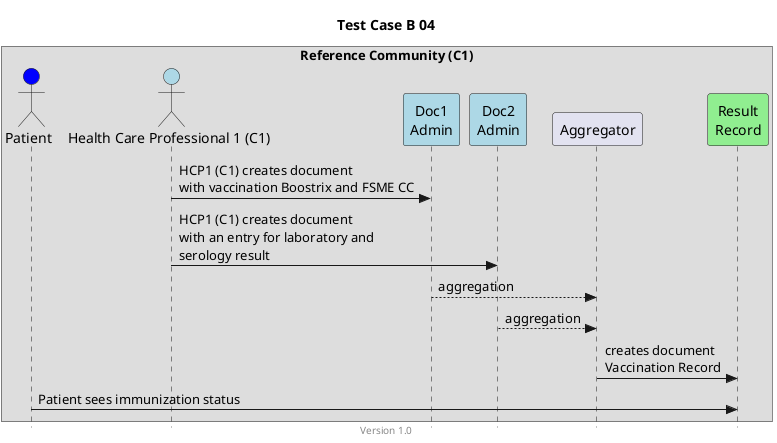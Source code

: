 @startuml
title Test Case B 04
footer Version 1.0
skinparam responseMessageBelowArrow true
skinparam style strictuml
scale max 800 width


box "Reference Community (C1)"
actor "Patient" as PAT #blue
actor "Health Care Professional 1 (C1)" as HCP1_C1 #lightblue
participant "Doc1\nAdmin" as Doc1 #lightblue
participant "Doc2\nAdmin" as Doc2 #lightblue
participant Aggregator as AGG
participant "Result\nRecord" as RES #lightgreen
end box

HCP1_C1 -> Doc1: HCP1 (C1) creates document\nwith vaccination Boostrix and FSME CC

HCP1_C1 -> Doc2: HCP1 (C1) creates document\nwith an entry for laboratory and\nserology result

Doc1 --> AGG: aggregation
Doc2 --> AGG: aggregation
AGG -> RES: creates document\nVaccination Record 
PAT -> RES: Patient sees immunization status


@enduml
